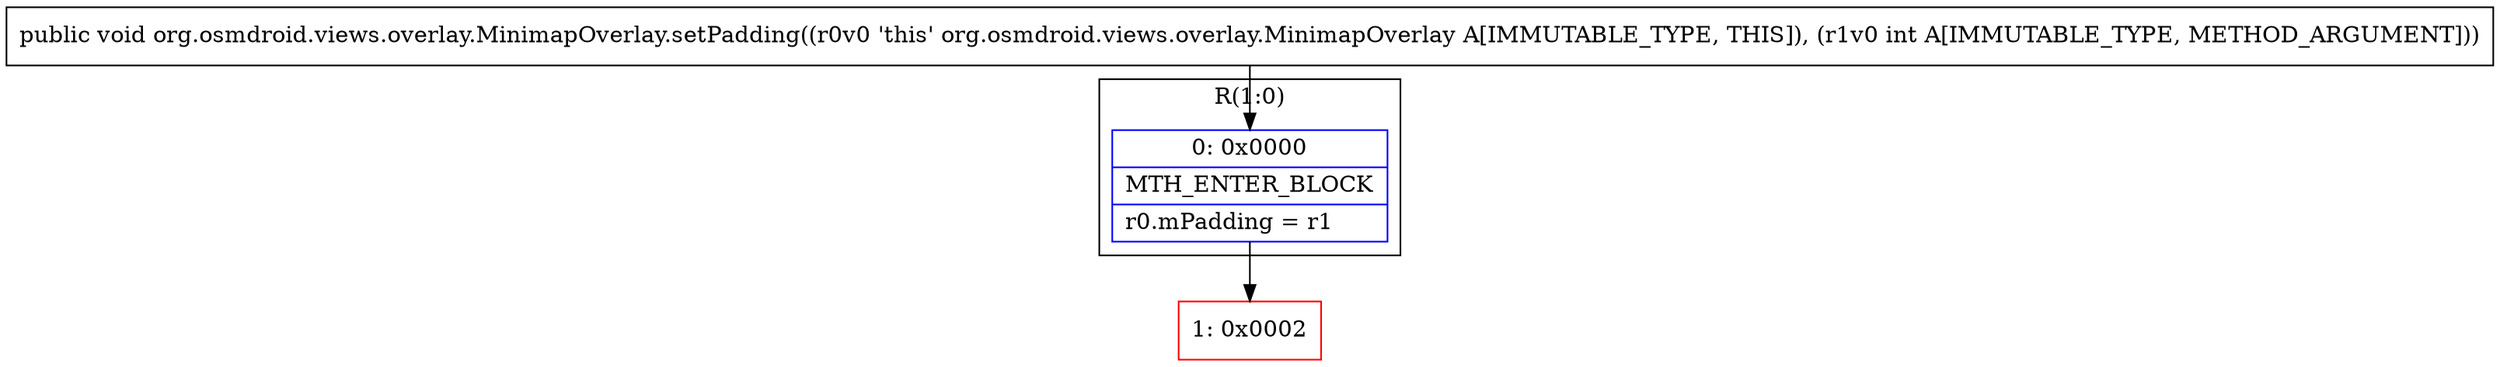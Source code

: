 digraph "CFG fororg.osmdroid.views.overlay.MinimapOverlay.setPadding(I)V" {
subgraph cluster_Region_214124390 {
label = "R(1:0)";
node [shape=record,color=blue];
Node_0 [shape=record,label="{0\:\ 0x0000|MTH_ENTER_BLOCK\l|r0.mPadding = r1\l}"];
}
Node_1 [shape=record,color=red,label="{1\:\ 0x0002}"];
MethodNode[shape=record,label="{public void org.osmdroid.views.overlay.MinimapOverlay.setPadding((r0v0 'this' org.osmdroid.views.overlay.MinimapOverlay A[IMMUTABLE_TYPE, THIS]), (r1v0 int A[IMMUTABLE_TYPE, METHOD_ARGUMENT])) }"];
MethodNode -> Node_0;
Node_0 -> Node_1;
}

